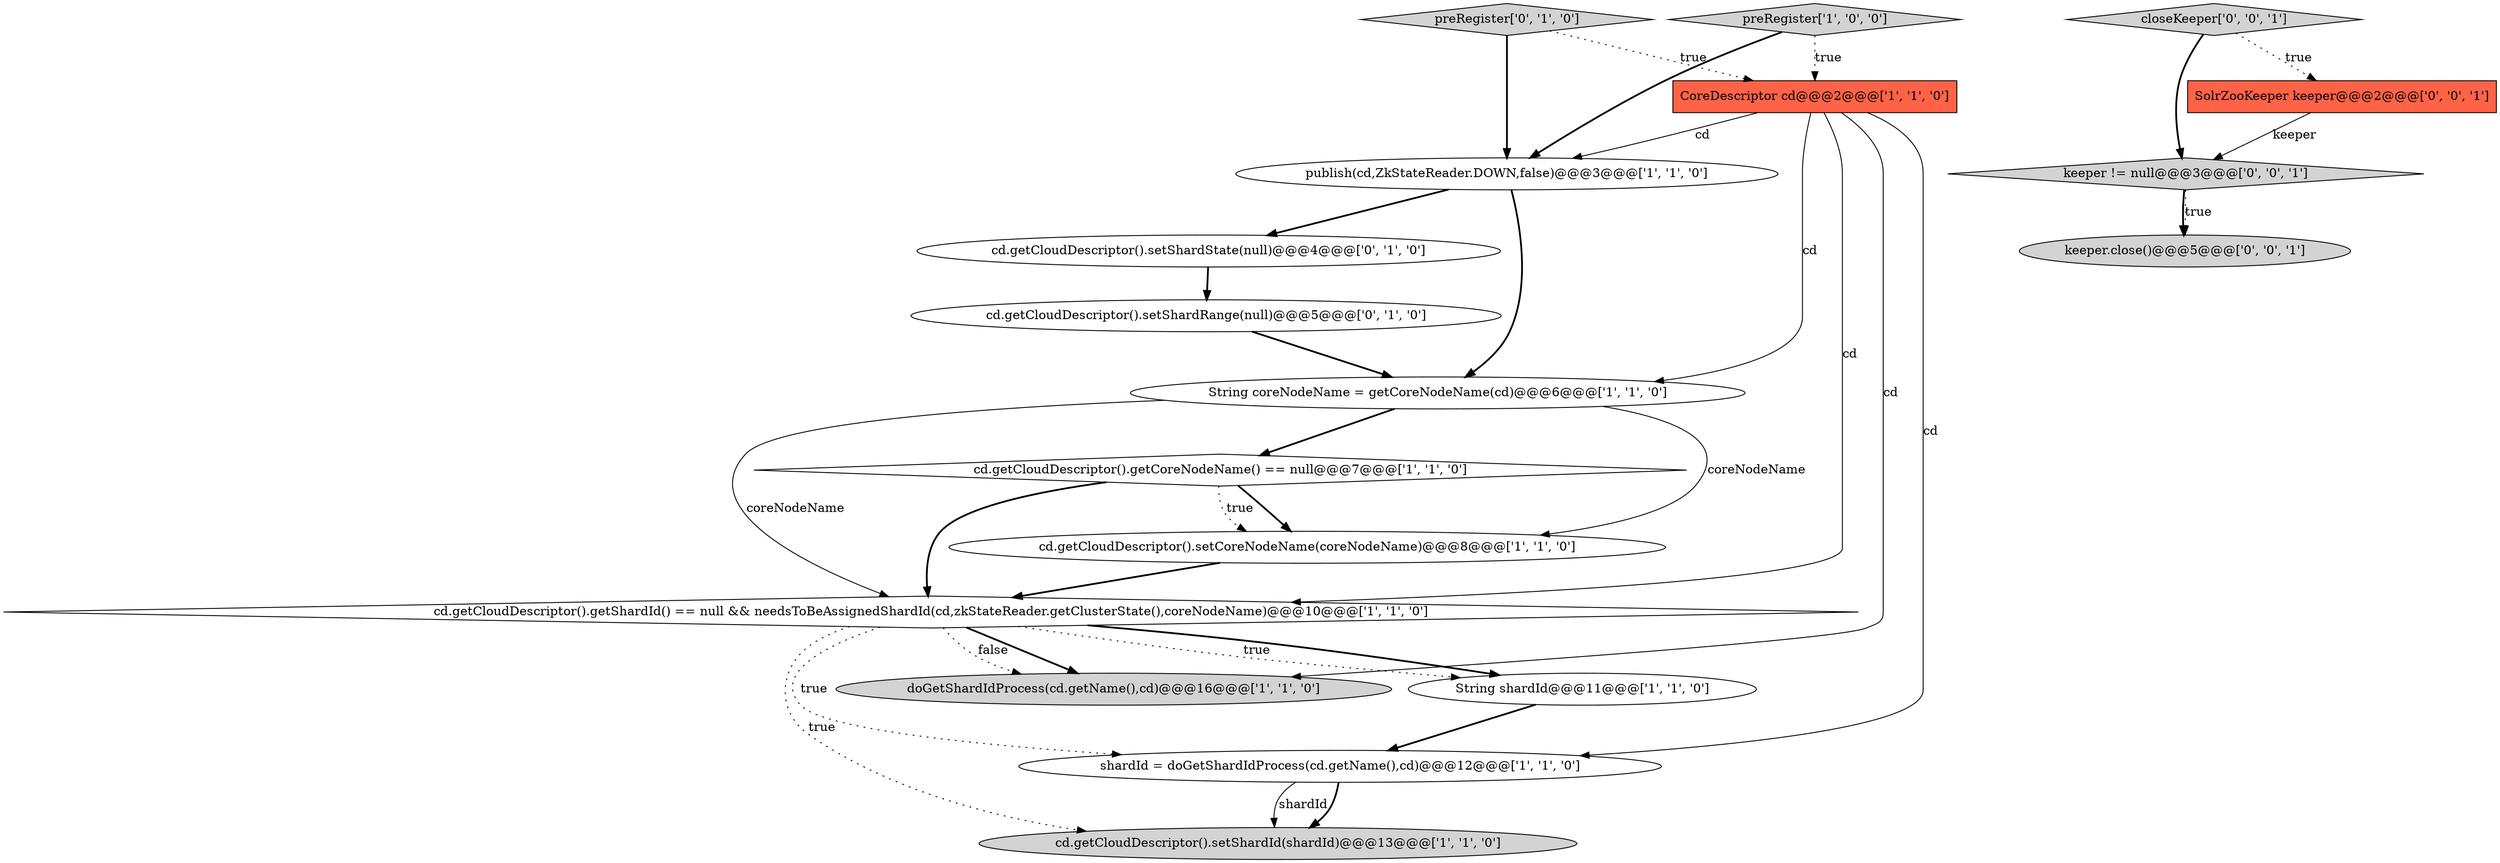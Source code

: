 digraph {
10 [style = filled, label = "doGetShardIdProcess(cd.getName(),cd)@@@16@@@['1', '1', '0']", fillcolor = lightgray, shape = ellipse image = "AAA0AAABBB1BBB"];
2 [style = filled, label = "String coreNodeName = getCoreNodeName(cd)@@@6@@@['1', '1', '0']", fillcolor = white, shape = ellipse image = "AAA0AAABBB1BBB"];
7 [style = filled, label = "shardId = doGetShardIdProcess(cd.getName(),cd)@@@12@@@['1', '1', '0']", fillcolor = white, shape = ellipse image = "AAA0AAABBB1BBB"];
9 [style = filled, label = "cd.getCloudDescriptor().setShardId(shardId)@@@13@@@['1', '1', '0']", fillcolor = lightgray, shape = ellipse image = "AAA0AAABBB1BBB"];
15 [style = filled, label = "keeper != null@@@3@@@['0', '0', '1']", fillcolor = lightgray, shape = diamond image = "AAA0AAABBB3BBB"];
3 [style = filled, label = "cd.getCloudDescriptor().getShardId() == null && needsToBeAssignedShardId(cd,zkStateReader.getClusterState(),coreNodeName)@@@10@@@['1', '1', '0']", fillcolor = white, shape = diamond image = "AAA0AAABBB1BBB"];
0 [style = filled, label = "cd.getCloudDescriptor().setCoreNodeName(coreNodeName)@@@8@@@['1', '1', '0']", fillcolor = white, shape = ellipse image = "AAA0AAABBB1BBB"];
8 [style = filled, label = "cd.getCloudDescriptor().getCoreNodeName() == null@@@7@@@['1', '1', '0']", fillcolor = white, shape = diamond image = "AAA0AAABBB1BBB"];
1 [style = filled, label = "CoreDescriptor cd@@@2@@@['1', '1', '0']", fillcolor = tomato, shape = box image = "AAA0AAABBB1BBB"];
5 [style = filled, label = "String shardId@@@11@@@['1', '1', '0']", fillcolor = white, shape = ellipse image = "AAA0AAABBB1BBB"];
14 [style = filled, label = "SolrZooKeeper keeper@@@2@@@['0', '0', '1']", fillcolor = tomato, shape = box image = "AAA0AAABBB3BBB"];
4 [style = filled, label = "preRegister['1', '0', '0']", fillcolor = lightgray, shape = diamond image = "AAA0AAABBB1BBB"];
6 [style = filled, label = "publish(cd,ZkStateReader.DOWN,false)@@@3@@@['1', '1', '0']", fillcolor = white, shape = ellipse image = "AAA0AAABBB1BBB"];
11 [style = filled, label = "preRegister['0', '1', '0']", fillcolor = lightgray, shape = diamond image = "AAA0AAABBB2BBB"];
13 [style = filled, label = "cd.getCloudDescriptor().setShardRange(null)@@@5@@@['0', '1', '0']", fillcolor = white, shape = ellipse image = "AAA1AAABBB2BBB"];
16 [style = filled, label = "keeper.close()@@@5@@@['0', '0', '1']", fillcolor = lightgray, shape = ellipse image = "AAA0AAABBB3BBB"];
17 [style = filled, label = "closeKeeper['0', '0', '1']", fillcolor = lightgray, shape = diamond image = "AAA0AAABBB3BBB"];
12 [style = filled, label = "cd.getCloudDescriptor().setShardState(null)@@@4@@@['0', '1', '0']", fillcolor = white, shape = ellipse image = "AAA1AAABBB2BBB"];
1->7 [style = solid, label="cd"];
2->3 [style = solid, label="coreNodeName"];
3->10 [style = bold, label=""];
4->6 [style = bold, label=""];
17->14 [style = dotted, label="true"];
8->0 [style = bold, label=""];
7->9 [style = solid, label="shardId"];
7->9 [style = bold, label=""];
1->3 [style = solid, label="cd"];
0->3 [style = bold, label=""];
11->6 [style = bold, label=""];
4->1 [style = dotted, label="true"];
3->5 [style = bold, label=""];
8->3 [style = bold, label=""];
6->2 [style = bold, label=""];
12->13 [style = bold, label=""];
2->8 [style = bold, label=""];
1->6 [style = solid, label="cd"];
17->15 [style = bold, label=""];
3->10 [style = dotted, label="false"];
11->1 [style = dotted, label="true"];
15->16 [style = bold, label=""];
6->12 [style = bold, label=""];
14->15 [style = solid, label="keeper"];
15->16 [style = dotted, label="true"];
1->2 [style = solid, label="cd"];
2->0 [style = solid, label="coreNodeName"];
3->7 [style = dotted, label="true"];
13->2 [style = bold, label=""];
3->9 [style = dotted, label="true"];
3->5 [style = dotted, label="true"];
5->7 [style = bold, label=""];
8->0 [style = dotted, label="true"];
1->10 [style = solid, label="cd"];
}
